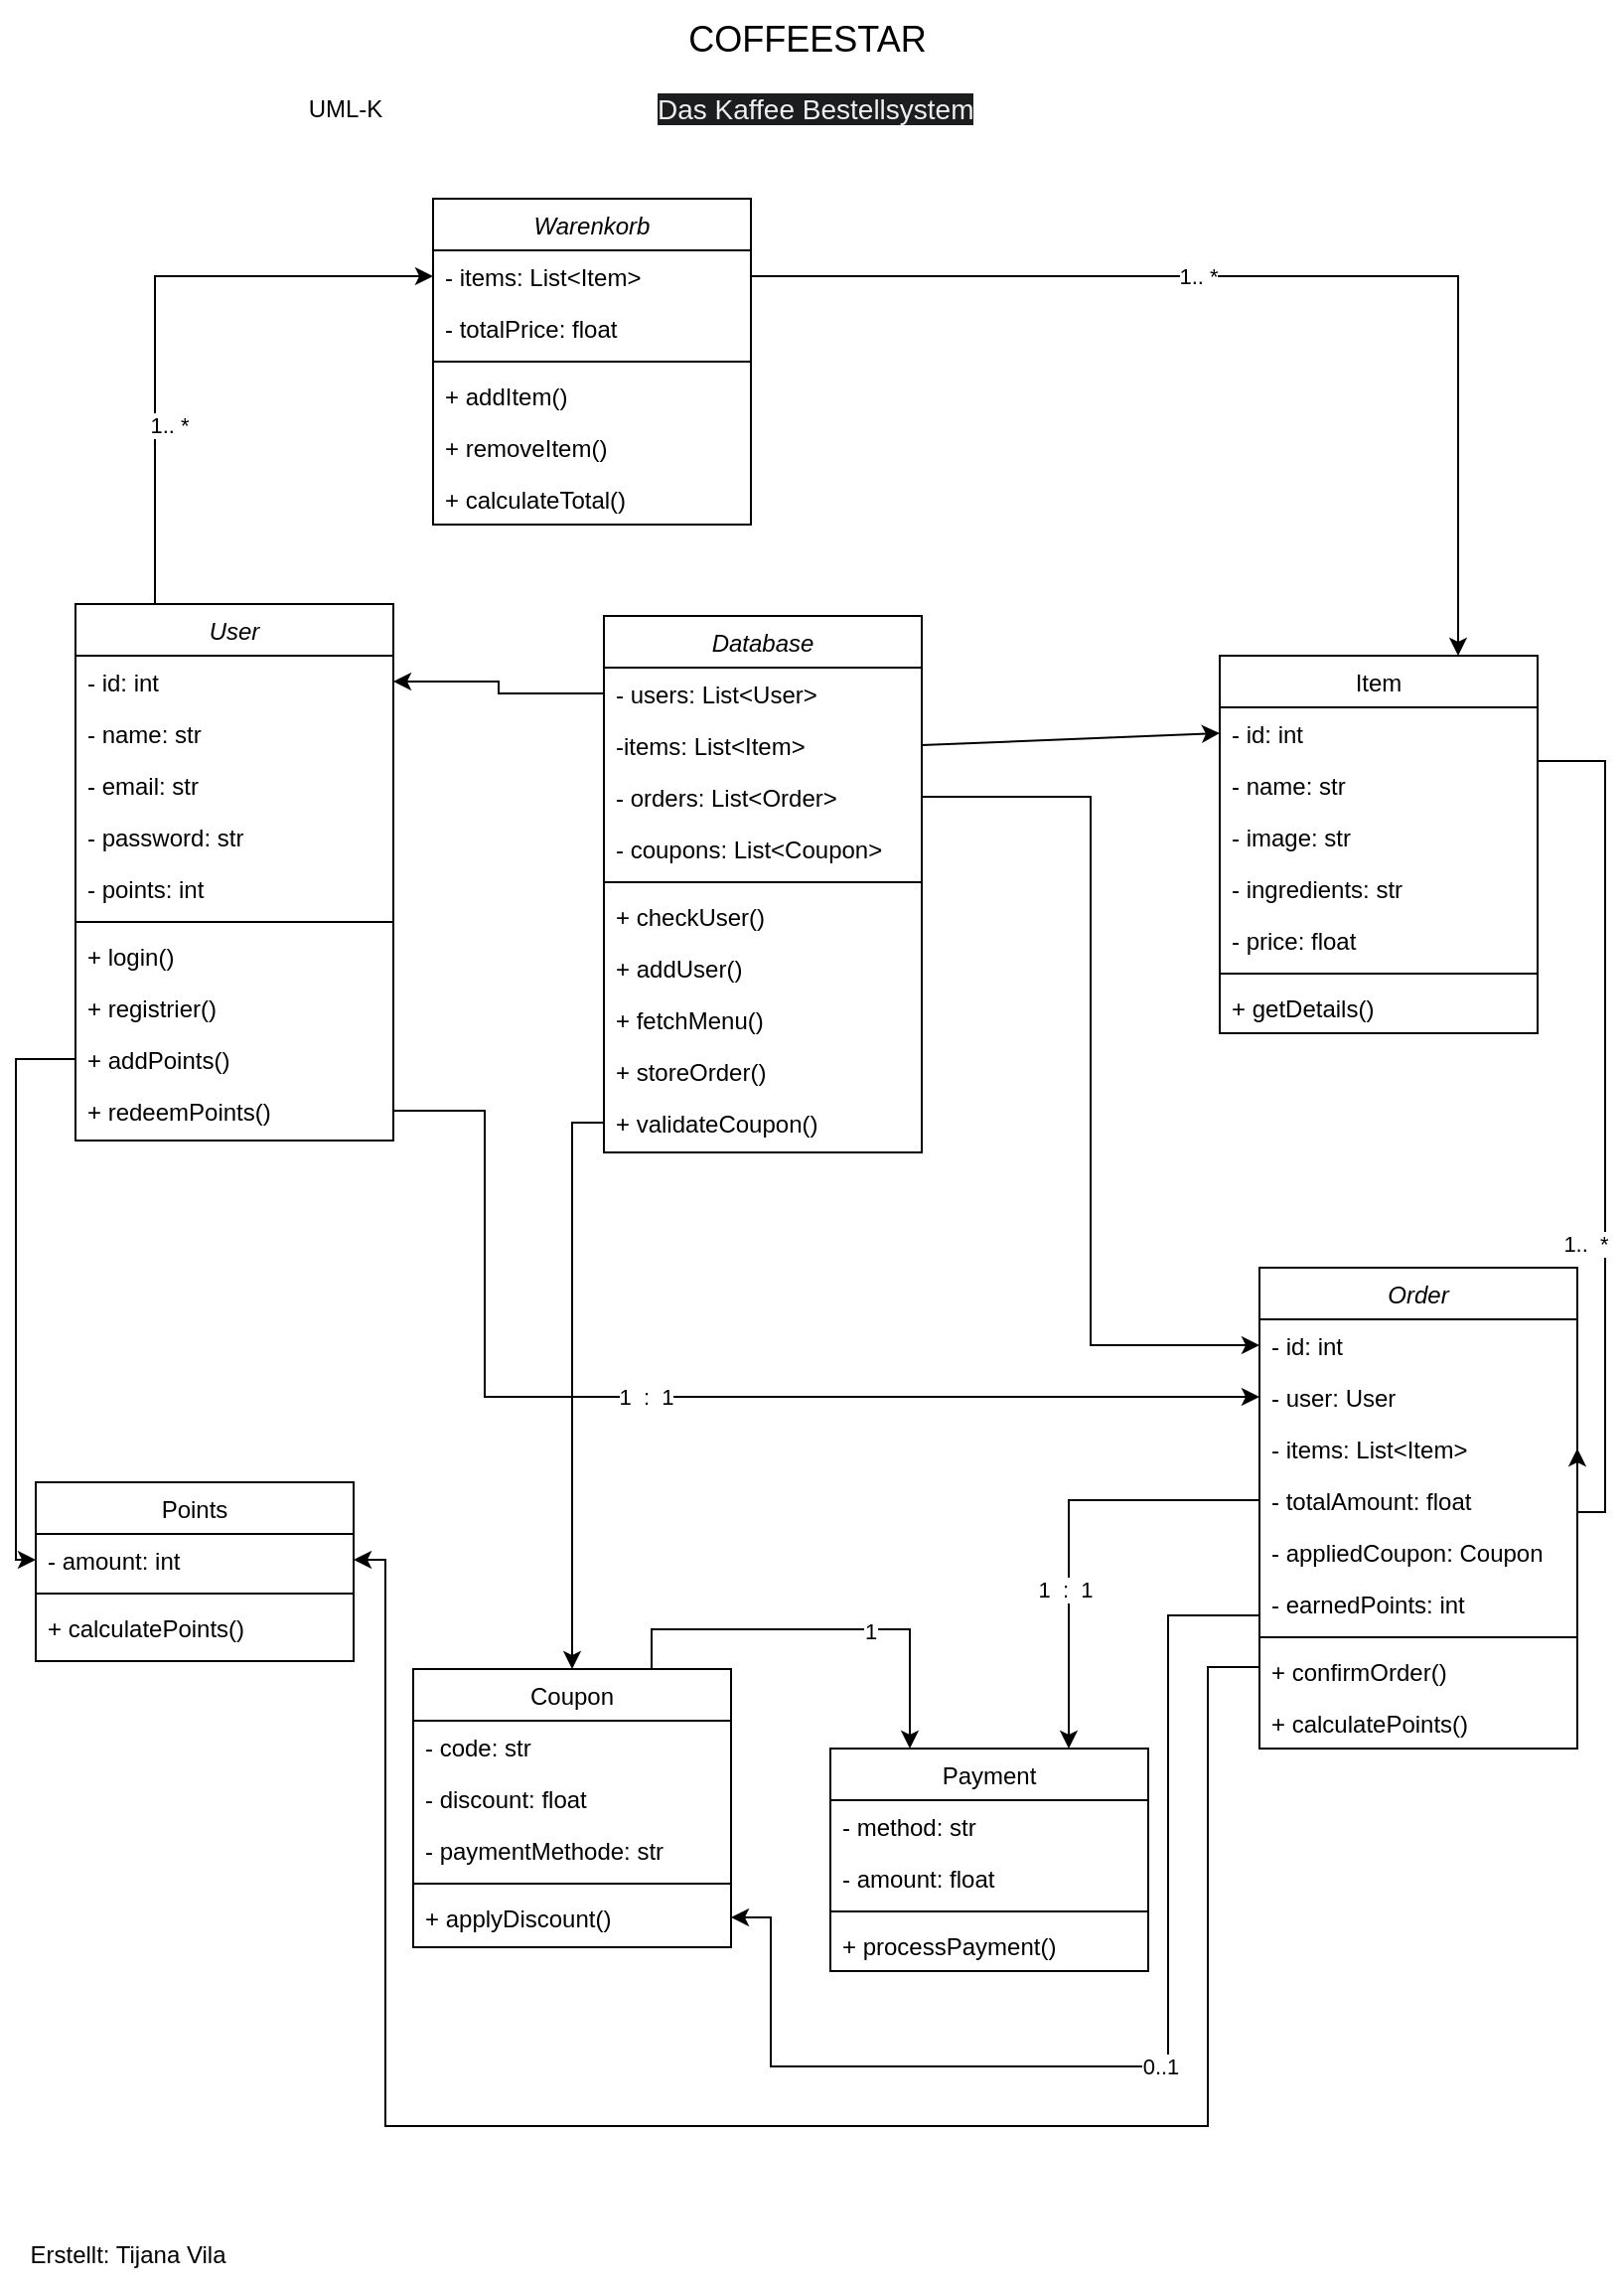 <mxfile version="24.7.8">
  <diagram id="C5RBs43oDa-KdzZeNtuy" name="Page-1">
    <mxGraphModel dx="1073" dy="820" grid="1" gridSize="10" guides="1" tooltips="1" connect="1" arrows="1" fold="1" page="1" pageScale="1" pageWidth="827" pageHeight="1169" math="0" shadow="0">
      <root>
        <mxCell id="WIyWlLk6GJQsqaUBKTNV-0" />
        <mxCell id="WIyWlLk6GJQsqaUBKTNV-1" parent="WIyWlLk6GJQsqaUBKTNV-0" />
        <mxCell id="zkfFHV4jXpPFQw0GAbJ--0" value="User" style="swimlane;fontStyle=2;align=center;verticalAlign=top;childLayout=stackLayout;horizontal=1;startSize=26;horizontalStack=0;resizeParent=1;resizeLast=0;collapsible=1;marginBottom=0;rounded=0;shadow=0;strokeWidth=1;" parent="WIyWlLk6GJQsqaUBKTNV-1" vertex="1">
          <mxGeometry x="44" y="314" width="160" height="270" as="geometry">
            <mxRectangle x="230" y="140" width="160" height="26" as="alternateBounds" />
          </mxGeometry>
        </mxCell>
        <mxCell id="zkfFHV4jXpPFQw0GAbJ--1" value="- id: int" style="text;align=left;verticalAlign=top;spacingLeft=4;spacingRight=4;overflow=hidden;rotatable=0;points=[[0,0.5],[1,0.5]];portConstraint=eastwest;" parent="zkfFHV4jXpPFQw0GAbJ--0" vertex="1">
          <mxGeometry y="26" width="160" height="26" as="geometry" />
        </mxCell>
        <mxCell id="zkfFHV4jXpPFQw0GAbJ--2" value="- name: str" style="text;align=left;verticalAlign=top;spacingLeft=4;spacingRight=4;overflow=hidden;rotatable=0;points=[[0,0.5],[1,0.5]];portConstraint=eastwest;rounded=0;shadow=0;html=0;" parent="zkfFHV4jXpPFQw0GAbJ--0" vertex="1">
          <mxGeometry y="52" width="160" height="26" as="geometry" />
        </mxCell>
        <mxCell id="J_DiiJBiAjk8eG_bV_mD-0" value="- email: str" style="text;align=left;verticalAlign=top;spacingLeft=4;spacingRight=4;overflow=hidden;rotatable=0;points=[[0,0.5],[1,0.5]];portConstraint=eastwest;rounded=0;shadow=0;html=0;" parent="zkfFHV4jXpPFQw0GAbJ--0" vertex="1">
          <mxGeometry y="78" width="160" height="26" as="geometry" />
        </mxCell>
        <mxCell id="J_DiiJBiAjk8eG_bV_mD-1" value="- password: str" style="text;align=left;verticalAlign=top;spacingLeft=4;spacingRight=4;overflow=hidden;rotatable=0;points=[[0,0.5],[1,0.5]];portConstraint=eastwest;rounded=0;shadow=0;html=0;" parent="zkfFHV4jXpPFQw0GAbJ--0" vertex="1">
          <mxGeometry y="104" width="160" height="26" as="geometry" />
        </mxCell>
        <mxCell id="zkfFHV4jXpPFQw0GAbJ--3" value="- points: int" style="text;align=left;verticalAlign=top;spacingLeft=4;spacingRight=4;overflow=hidden;rotatable=0;points=[[0,0.5],[1,0.5]];portConstraint=eastwest;rounded=0;shadow=0;html=0;" parent="zkfFHV4jXpPFQw0GAbJ--0" vertex="1">
          <mxGeometry y="130" width="160" height="26" as="geometry" />
        </mxCell>
        <mxCell id="zkfFHV4jXpPFQw0GAbJ--4" value="" style="line;html=1;strokeWidth=1;align=left;verticalAlign=middle;spacingTop=-1;spacingLeft=3;spacingRight=3;rotatable=0;labelPosition=right;points=[];portConstraint=eastwest;" parent="zkfFHV4jXpPFQw0GAbJ--0" vertex="1">
          <mxGeometry y="156" width="160" height="8" as="geometry" />
        </mxCell>
        <mxCell id="zkfFHV4jXpPFQw0GAbJ--5" value="+ login()" style="text;align=left;verticalAlign=top;spacingLeft=4;spacingRight=4;overflow=hidden;rotatable=0;points=[[0,0.5],[1,0.5]];portConstraint=eastwest;" parent="zkfFHV4jXpPFQw0GAbJ--0" vertex="1">
          <mxGeometry y="164" width="160" height="26" as="geometry" />
        </mxCell>
        <mxCell id="J_DiiJBiAjk8eG_bV_mD-2" value="+ registrier()" style="text;align=left;verticalAlign=top;spacingLeft=4;spacingRight=4;overflow=hidden;rotatable=0;points=[[0,0.5],[1,0.5]];portConstraint=eastwest;" parent="zkfFHV4jXpPFQw0GAbJ--0" vertex="1">
          <mxGeometry y="190" width="160" height="26" as="geometry" />
        </mxCell>
        <mxCell id="J_DiiJBiAjk8eG_bV_mD-4" value="+ addPoints()" style="text;align=left;verticalAlign=top;spacingLeft=4;spacingRight=4;overflow=hidden;rotatable=0;points=[[0,0.5],[1,0.5]];portConstraint=eastwest;" parent="zkfFHV4jXpPFQw0GAbJ--0" vertex="1">
          <mxGeometry y="216" width="160" height="26" as="geometry" />
        </mxCell>
        <mxCell id="J_DiiJBiAjk8eG_bV_mD-3" value="+ redeemPoints()" style="text;align=left;verticalAlign=top;spacingLeft=4;spacingRight=4;overflow=hidden;rotatable=0;points=[[0,0.5],[1,0.5]];portConstraint=eastwest;" parent="zkfFHV4jXpPFQw0GAbJ--0" vertex="1">
          <mxGeometry y="242" width="160" height="26" as="geometry" />
        </mxCell>
        <mxCell id="zkfFHV4jXpPFQw0GAbJ--17" value="Item" style="swimlane;fontStyle=0;align=center;verticalAlign=top;childLayout=stackLayout;horizontal=1;startSize=26;horizontalStack=0;resizeParent=1;resizeLast=0;collapsible=1;marginBottom=0;rounded=0;shadow=0;strokeWidth=1;" parent="WIyWlLk6GJQsqaUBKTNV-1" vertex="1">
          <mxGeometry x="620" y="340" width="160" height="190" as="geometry">
            <mxRectangle x="550" y="140" width="160" height="26" as="alternateBounds" />
          </mxGeometry>
        </mxCell>
        <mxCell id="J_DiiJBiAjk8eG_bV_mD-5" value="- id: int" style="text;align=left;verticalAlign=top;spacingLeft=4;spacingRight=4;overflow=hidden;rotatable=0;points=[[0,0.5],[1,0.5]];portConstraint=eastwest;" parent="zkfFHV4jXpPFQw0GAbJ--17" vertex="1">
          <mxGeometry y="26" width="160" height="26" as="geometry" />
        </mxCell>
        <mxCell id="J_DiiJBiAjk8eG_bV_mD-6" value="- name: str" style="text;align=left;verticalAlign=top;spacingLeft=4;spacingRight=4;overflow=hidden;rotatable=0;points=[[0,0.5],[1,0.5]];portConstraint=eastwest;rounded=0;shadow=0;html=0;" parent="zkfFHV4jXpPFQw0GAbJ--17" vertex="1">
          <mxGeometry y="52" width="160" height="26" as="geometry" />
        </mxCell>
        <mxCell id="zkfFHV4jXpPFQw0GAbJ--19" value="- image: str" style="text;align=left;verticalAlign=top;spacingLeft=4;spacingRight=4;overflow=hidden;rotatable=0;points=[[0,0.5],[1,0.5]];portConstraint=eastwest;rounded=0;shadow=0;html=0;" parent="zkfFHV4jXpPFQw0GAbJ--17" vertex="1">
          <mxGeometry y="78" width="160" height="26" as="geometry" />
        </mxCell>
        <mxCell id="zkfFHV4jXpPFQw0GAbJ--20" value="- ingredients: str" style="text;align=left;verticalAlign=top;spacingLeft=4;spacingRight=4;overflow=hidden;rotatable=0;points=[[0,0.5],[1,0.5]];portConstraint=eastwest;rounded=0;shadow=0;html=0;" parent="zkfFHV4jXpPFQw0GAbJ--17" vertex="1">
          <mxGeometry y="104" width="160" height="26" as="geometry" />
        </mxCell>
        <mxCell id="zkfFHV4jXpPFQw0GAbJ--22" value="- price: float" style="text;align=left;verticalAlign=top;spacingLeft=4;spacingRight=4;overflow=hidden;rotatable=0;points=[[0,0.5],[1,0.5]];portConstraint=eastwest;rounded=0;shadow=0;html=0;" parent="zkfFHV4jXpPFQw0GAbJ--17" vertex="1">
          <mxGeometry y="130" width="160" height="26" as="geometry" />
        </mxCell>
        <mxCell id="zkfFHV4jXpPFQw0GAbJ--23" value="" style="line;html=1;strokeWidth=1;align=left;verticalAlign=middle;spacingTop=-1;spacingLeft=3;spacingRight=3;rotatable=0;labelPosition=right;points=[];portConstraint=eastwest;" parent="zkfFHV4jXpPFQw0GAbJ--17" vertex="1">
          <mxGeometry y="156" width="160" height="8" as="geometry" />
        </mxCell>
        <mxCell id="zkfFHV4jXpPFQw0GAbJ--25" value="+ getDetails()" style="text;align=left;verticalAlign=top;spacingLeft=4;spacingRight=4;overflow=hidden;rotatable=0;points=[[0,0.5],[1,0.5]];portConstraint=eastwest;" parent="zkfFHV4jXpPFQw0GAbJ--17" vertex="1">
          <mxGeometry y="164" width="160" height="26" as="geometry" />
        </mxCell>
        <mxCell id="J_DiiJBiAjk8eG_bV_mD-66" style="edgeStyle=orthogonalEdgeStyle;rounded=0;orthogonalLoop=1;jettySize=auto;html=1;exitX=1;exitY=0.5;exitDx=0;exitDy=0;entryX=0.75;entryY=0;entryDx=0;entryDy=0;" parent="WIyWlLk6GJQsqaUBKTNV-1" source="J_DiiJBiAjk8eG_bV_mD-8" target="zkfFHV4jXpPFQw0GAbJ--17" edge="1">
          <mxGeometry relative="1" as="geometry" />
        </mxCell>
        <mxCell id="J_DiiJBiAjk8eG_bV_mD-67" value="1.. *" style="edgeLabel;html=1;align=center;verticalAlign=middle;resizable=0;points=[];" parent="J_DiiJBiAjk8eG_bV_mD-66" vertex="1" connectable="0">
          <mxGeometry x="-0.28" relative="1" as="geometry">
            <mxPoint x="28" as="offset" />
          </mxGeometry>
        </mxCell>
        <mxCell id="J_DiiJBiAjk8eG_bV_mD-7" value="Warenkorb" style="swimlane;fontStyle=2;align=center;verticalAlign=top;childLayout=stackLayout;horizontal=1;startSize=26;horizontalStack=0;resizeParent=1;resizeLast=0;collapsible=1;marginBottom=0;rounded=0;shadow=0;strokeWidth=1;" parent="WIyWlLk6GJQsqaUBKTNV-1" vertex="1">
          <mxGeometry x="224" y="110" width="160" height="164" as="geometry">
            <mxRectangle x="230" y="140" width="160" height="26" as="alternateBounds" />
          </mxGeometry>
        </mxCell>
        <mxCell id="J_DiiJBiAjk8eG_bV_mD-8" value="- items: List&lt;Item&gt;" style="text;align=left;verticalAlign=top;spacingLeft=4;spacingRight=4;overflow=hidden;rotatable=0;points=[[0,0.5],[1,0.5]];portConstraint=eastwest;" parent="J_DiiJBiAjk8eG_bV_mD-7" vertex="1">
          <mxGeometry y="26" width="160" height="26" as="geometry" />
        </mxCell>
        <mxCell id="J_DiiJBiAjk8eG_bV_mD-9" value="- totalPrice: float" style="text;align=left;verticalAlign=top;spacingLeft=4;spacingRight=4;overflow=hidden;rotatable=0;points=[[0,0.5],[1,0.5]];portConstraint=eastwest;rounded=0;shadow=0;html=0;" parent="J_DiiJBiAjk8eG_bV_mD-7" vertex="1">
          <mxGeometry y="52" width="160" height="26" as="geometry" />
        </mxCell>
        <mxCell id="J_DiiJBiAjk8eG_bV_mD-13" value="" style="line;html=1;strokeWidth=1;align=left;verticalAlign=middle;spacingTop=-1;spacingLeft=3;spacingRight=3;rotatable=0;labelPosition=right;points=[];portConstraint=eastwest;" parent="J_DiiJBiAjk8eG_bV_mD-7" vertex="1">
          <mxGeometry y="78" width="160" height="8" as="geometry" />
        </mxCell>
        <mxCell id="J_DiiJBiAjk8eG_bV_mD-14" value="+ addItem()" style="text;align=left;verticalAlign=top;spacingLeft=4;spacingRight=4;overflow=hidden;rotatable=0;points=[[0,0.5],[1,0.5]];portConstraint=eastwest;" parent="J_DiiJBiAjk8eG_bV_mD-7" vertex="1">
          <mxGeometry y="86" width="160" height="26" as="geometry" />
        </mxCell>
        <mxCell id="J_DiiJBiAjk8eG_bV_mD-15" value="+ removeItem()" style="text;align=left;verticalAlign=top;spacingLeft=4;spacingRight=4;overflow=hidden;rotatable=0;points=[[0,0.5],[1,0.5]];portConstraint=eastwest;" parent="J_DiiJBiAjk8eG_bV_mD-7" vertex="1">
          <mxGeometry y="112" width="160" height="26" as="geometry" />
        </mxCell>
        <mxCell id="J_DiiJBiAjk8eG_bV_mD-16" value="+ calculateTotal()" style="text;align=left;verticalAlign=top;spacingLeft=4;spacingRight=4;overflow=hidden;rotatable=0;points=[[0,0.5],[1,0.5]];portConstraint=eastwest;" parent="J_DiiJBiAjk8eG_bV_mD-7" vertex="1">
          <mxGeometry y="138" width="160" height="26" as="geometry" />
        </mxCell>
        <mxCell id="J_DiiJBiAjk8eG_bV_mD-82" style="edgeStyle=orthogonalEdgeStyle;rounded=0;orthogonalLoop=1;jettySize=auto;html=1;exitX=0;exitY=0.5;exitDx=0;exitDy=0;entryX=1;entryY=0.5;entryDx=0;entryDy=0;" parent="WIyWlLk6GJQsqaUBKTNV-1" source="J_DiiJBiAjk8eG_bV_mD-19" target="zkfFHV4jXpPFQw0GAbJ--1" edge="1">
          <mxGeometry relative="1" as="geometry" />
        </mxCell>
        <mxCell id="J_DiiJBiAjk8eG_bV_mD-84" style="rounded=0;orthogonalLoop=1;jettySize=auto;html=1;exitX=1;exitY=0.5;exitDx=0;exitDy=0;entryX=0;entryY=0.5;entryDx=0;entryDy=0;" parent="WIyWlLk6GJQsqaUBKTNV-1" source="J_DiiJBiAjk8eG_bV_mD-20" target="J_DiiJBiAjk8eG_bV_mD-5" edge="1">
          <mxGeometry relative="1" as="geometry" />
        </mxCell>
        <mxCell id="J_DiiJBiAjk8eG_bV_mD-86" style="edgeStyle=orthogonalEdgeStyle;rounded=0;orthogonalLoop=1;jettySize=auto;html=1;exitX=0;exitY=0.5;exitDx=0;exitDy=0;entryX=0.5;entryY=0;entryDx=0;entryDy=0;" parent="WIyWlLk6GJQsqaUBKTNV-1" source="J_DiiJBiAjk8eG_bV_mD-62" target="J_DiiJBiAjk8eG_bV_mD-30" edge="1">
          <mxGeometry relative="1" as="geometry">
            <Array as="points">
              <mxPoint x="294" y="575" />
            </Array>
          </mxGeometry>
        </mxCell>
        <mxCell id="J_DiiJBiAjk8eG_bV_mD-18" value="Database" style="swimlane;fontStyle=2;align=center;verticalAlign=top;childLayout=stackLayout;horizontal=1;startSize=26;horizontalStack=0;resizeParent=1;resizeLast=0;collapsible=1;marginBottom=0;rounded=0;shadow=0;strokeWidth=1;" parent="WIyWlLk6GJQsqaUBKTNV-1" vertex="1">
          <mxGeometry x="310" y="320" width="160" height="270" as="geometry">
            <mxRectangle x="230" y="140" width="160" height="26" as="alternateBounds" />
          </mxGeometry>
        </mxCell>
        <mxCell id="J_DiiJBiAjk8eG_bV_mD-19" value="- users: List&lt;User&gt;" style="text;align=left;verticalAlign=top;spacingLeft=4;spacingRight=4;overflow=hidden;rotatable=0;points=[[0,0.5],[1,0.5]];portConstraint=eastwest;" parent="J_DiiJBiAjk8eG_bV_mD-18" vertex="1">
          <mxGeometry y="26" width="160" height="26" as="geometry" />
        </mxCell>
        <mxCell id="J_DiiJBiAjk8eG_bV_mD-20" value="-items: List&lt;Item&gt;" style="text;align=left;verticalAlign=top;spacingLeft=4;spacingRight=4;overflow=hidden;rotatable=0;points=[[0,0.5],[1,0.5]];portConstraint=eastwest;rounded=0;shadow=0;html=0;" parent="J_DiiJBiAjk8eG_bV_mD-18" vertex="1">
          <mxGeometry y="52" width="160" height="26" as="geometry" />
        </mxCell>
        <mxCell id="J_DiiJBiAjk8eG_bV_mD-59" value="- orders: List&lt;Order&gt;" style="text;align=left;verticalAlign=top;spacingLeft=4;spacingRight=4;overflow=hidden;rotatable=0;points=[[0,0.5],[1,0.5]];portConstraint=eastwest;" parent="J_DiiJBiAjk8eG_bV_mD-18" vertex="1">
          <mxGeometry y="78" width="160" height="26" as="geometry" />
        </mxCell>
        <mxCell id="J_DiiJBiAjk8eG_bV_mD-29" value="- coupons: List&lt;Coupon&gt;" style="text;align=left;verticalAlign=top;spacingLeft=4;spacingRight=4;overflow=hidden;rotatable=0;points=[[0,0.5],[1,0.5]];portConstraint=eastwest;" parent="J_DiiJBiAjk8eG_bV_mD-18" vertex="1">
          <mxGeometry y="104" width="160" height="26" as="geometry" />
        </mxCell>
        <mxCell id="J_DiiJBiAjk8eG_bV_mD-24" value="" style="line;html=1;strokeWidth=1;align=left;verticalAlign=middle;spacingTop=-1;spacingLeft=3;spacingRight=3;rotatable=0;labelPosition=right;points=[];portConstraint=eastwest;" parent="J_DiiJBiAjk8eG_bV_mD-18" vertex="1">
          <mxGeometry y="130" width="160" height="8" as="geometry" />
        </mxCell>
        <mxCell id="J_DiiJBiAjk8eG_bV_mD-25" value="+ checkUser()" style="text;align=left;verticalAlign=top;spacingLeft=4;spacingRight=4;overflow=hidden;rotatable=0;points=[[0,0.5],[1,0.5]];portConstraint=eastwest;" parent="J_DiiJBiAjk8eG_bV_mD-18" vertex="1">
          <mxGeometry y="138" width="160" height="26" as="geometry" />
        </mxCell>
        <mxCell id="J_DiiJBiAjk8eG_bV_mD-26" value="+ addUser()" style="text;align=left;verticalAlign=top;spacingLeft=4;spacingRight=4;overflow=hidden;rotatable=0;points=[[0,0.5],[1,0.5]];portConstraint=eastwest;" parent="J_DiiJBiAjk8eG_bV_mD-18" vertex="1">
          <mxGeometry y="164" width="160" height="26" as="geometry" />
        </mxCell>
        <mxCell id="J_DiiJBiAjk8eG_bV_mD-60" value="+ fetchMenu()" style="text;align=left;verticalAlign=top;spacingLeft=4;spacingRight=4;overflow=hidden;rotatable=0;points=[[0,0.5],[1,0.5]];portConstraint=eastwest;" parent="J_DiiJBiAjk8eG_bV_mD-18" vertex="1">
          <mxGeometry y="190" width="160" height="26" as="geometry" />
        </mxCell>
        <mxCell id="J_DiiJBiAjk8eG_bV_mD-61" value="+ storeOrder()" style="text;align=left;verticalAlign=top;spacingLeft=4;spacingRight=4;overflow=hidden;rotatable=0;points=[[0,0.5],[1,0.5]];portConstraint=eastwest;" parent="J_DiiJBiAjk8eG_bV_mD-18" vertex="1">
          <mxGeometry y="216" width="160" height="26" as="geometry" />
        </mxCell>
        <mxCell id="J_DiiJBiAjk8eG_bV_mD-62" value="+ validateCoupon()" style="text;align=left;verticalAlign=top;spacingLeft=4;spacingRight=4;overflow=hidden;rotatable=0;points=[[0,0.5],[1,0.5]];portConstraint=eastwest;" parent="J_DiiJBiAjk8eG_bV_mD-18" vertex="1">
          <mxGeometry y="242" width="160" height="26" as="geometry" />
        </mxCell>
        <mxCell id="J_DiiJBiAjk8eG_bV_mD-72" style="edgeStyle=orthogonalEdgeStyle;rounded=0;orthogonalLoop=1;jettySize=auto;html=1;exitX=0.75;exitY=0;exitDx=0;exitDy=0;entryX=0.25;entryY=0;entryDx=0;entryDy=0;" parent="WIyWlLk6GJQsqaUBKTNV-1" source="J_DiiJBiAjk8eG_bV_mD-30" target="J_DiiJBiAjk8eG_bV_mD-38" edge="1">
          <mxGeometry relative="1" as="geometry" />
        </mxCell>
        <mxCell id="J_DiiJBiAjk8eG_bV_mD-73" value="1" style="edgeLabel;html=1;align=center;verticalAlign=middle;resizable=0;points=[];" parent="J_DiiJBiAjk8eG_bV_mD-72" vertex="1" connectable="0">
          <mxGeometry x="0.232" y="-1" relative="1" as="geometry">
            <mxPoint as="offset" />
          </mxGeometry>
        </mxCell>
        <mxCell id="J_DiiJBiAjk8eG_bV_mD-30" value="Coupon" style="swimlane;fontStyle=0;align=center;verticalAlign=top;childLayout=stackLayout;horizontal=1;startSize=26;horizontalStack=0;resizeParent=1;resizeLast=0;collapsible=1;marginBottom=0;rounded=0;shadow=0;strokeWidth=1;" parent="WIyWlLk6GJQsqaUBKTNV-1" vertex="1">
          <mxGeometry x="214" y="850" width="160" height="140" as="geometry">
            <mxRectangle x="550" y="140" width="160" height="26" as="alternateBounds" />
          </mxGeometry>
        </mxCell>
        <mxCell id="J_DiiJBiAjk8eG_bV_mD-32" value="- code: str" style="text;align=left;verticalAlign=top;spacingLeft=4;spacingRight=4;overflow=hidden;rotatable=0;points=[[0,0.5],[1,0.5]];portConstraint=eastwest;rounded=0;shadow=0;html=0;" parent="J_DiiJBiAjk8eG_bV_mD-30" vertex="1">
          <mxGeometry y="26" width="160" height="26" as="geometry" />
        </mxCell>
        <mxCell id="J_DiiJBiAjk8eG_bV_mD-33" value="- discount: float" style="text;align=left;verticalAlign=top;spacingLeft=4;spacingRight=4;overflow=hidden;rotatable=0;points=[[0,0.5],[1,0.5]];portConstraint=eastwest;rounded=0;shadow=0;html=0;" parent="J_DiiJBiAjk8eG_bV_mD-30" vertex="1">
          <mxGeometry y="52" width="160" height="26" as="geometry" />
        </mxCell>
        <mxCell id="J_DiiJBiAjk8eG_bV_mD-34" value="- paymentMethode: str" style="text;align=left;verticalAlign=top;spacingLeft=4;spacingRight=4;overflow=hidden;rotatable=0;points=[[0,0.5],[1,0.5]];portConstraint=eastwest;rounded=0;shadow=0;html=0;" parent="J_DiiJBiAjk8eG_bV_mD-30" vertex="1">
          <mxGeometry y="78" width="160" height="26" as="geometry" />
        </mxCell>
        <mxCell id="J_DiiJBiAjk8eG_bV_mD-36" value="" style="line;html=1;strokeWidth=1;align=left;verticalAlign=middle;spacingTop=-1;spacingLeft=3;spacingRight=3;rotatable=0;labelPosition=right;points=[];portConstraint=eastwest;" parent="J_DiiJBiAjk8eG_bV_mD-30" vertex="1">
          <mxGeometry y="104" width="160" height="8" as="geometry" />
        </mxCell>
        <mxCell id="J_DiiJBiAjk8eG_bV_mD-37" value="+ applyDiscount()" style="text;align=left;verticalAlign=top;spacingLeft=4;spacingRight=4;overflow=hidden;rotatable=0;points=[[0,0.5],[1,0.5]];portConstraint=eastwest;" parent="J_DiiJBiAjk8eG_bV_mD-30" vertex="1">
          <mxGeometry y="112" width="160" height="26" as="geometry" />
        </mxCell>
        <mxCell id="J_DiiJBiAjk8eG_bV_mD-38" value="Payment" style="swimlane;fontStyle=0;align=center;verticalAlign=top;childLayout=stackLayout;horizontal=1;startSize=26;horizontalStack=0;resizeParent=1;resizeLast=0;collapsible=1;marginBottom=0;rounded=0;shadow=0;strokeWidth=1;" parent="WIyWlLk6GJQsqaUBKTNV-1" vertex="1">
          <mxGeometry x="424" y="890" width="160" height="112" as="geometry">
            <mxRectangle x="550" y="140" width="160" height="26" as="alternateBounds" />
          </mxGeometry>
        </mxCell>
        <mxCell id="J_DiiJBiAjk8eG_bV_mD-39" value="- method: str" style="text;align=left;verticalAlign=top;spacingLeft=4;spacingRight=4;overflow=hidden;rotatable=0;points=[[0,0.5],[1,0.5]];portConstraint=eastwest;rounded=0;shadow=0;html=0;" parent="J_DiiJBiAjk8eG_bV_mD-38" vertex="1">
          <mxGeometry y="26" width="160" height="26" as="geometry" />
        </mxCell>
        <mxCell id="J_DiiJBiAjk8eG_bV_mD-40" value="- amount: float" style="text;align=left;verticalAlign=top;spacingLeft=4;spacingRight=4;overflow=hidden;rotatable=0;points=[[0,0.5],[1,0.5]];portConstraint=eastwest;rounded=0;shadow=0;html=0;" parent="J_DiiJBiAjk8eG_bV_mD-38" vertex="1">
          <mxGeometry y="52" width="160" height="26" as="geometry" />
        </mxCell>
        <mxCell id="J_DiiJBiAjk8eG_bV_mD-42" value="" style="line;html=1;strokeWidth=1;align=left;verticalAlign=middle;spacingTop=-1;spacingLeft=3;spacingRight=3;rotatable=0;labelPosition=right;points=[];portConstraint=eastwest;" parent="J_DiiJBiAjk8eG_bV_mD-38" vertex="1">
          <mxGeometry y="78" width="160" height="8" as="geometry" />
        </mxCell>
        <mxCell id="J_DiiJBiAjk8eG_bV_mD-43" value="+ processPayment()" style="text;align=left;verticalAlign=top;spacingLeft=4;spacingRight=4;overflow=hidden;rotatable=0;points=[[0,0.5],[1,0.5]];portConstraint=eastwest;" parent="J_DiiJBiAjk8eG_bV_mD-38" vertex="1">
          <mxGeometry y="86" width="160" height="26" as="geometry" />
        </mxCell>
        <mxCell id="J_DiiJBiAjk8eG_bV_mD-70" style="rounded=0;orthogonalLoop=1;jettySize=auto;html=1;exitX=0;exitY=0.5;exitDx=0;exitDy=0;entryX=1;entryY=0.5;entryDx=0;entryDy=0;edgeStyle=orthogonalEdgeStyle;" parent="WIyWlLk6GJQsqaUBKTNV-1" source="J_DiiJBiAjk8eG_bV_mD-58" target="J_DiiJBiAjk8eG_bV_mD-37" edge="1">
          <mxGeometry relative="1" as="geometry">
            <Array as="points">
              <mxPoint x="594" y="823" />
              <mxPoint x="594" y="1050" />
              <mxPoint x="394" y="1050" />
              <mxPoint x="394" y="975" />
            </Array>
          </mxGeometry>
        </mxCell>
        <mxCell id="J_DiiJBiAjk8eG_bV_mD-71" value="0..1" style="edgeLabel;html=1;align=center;verticalAlign=middle;resizable=0;points=[];" parent="J_DiiJBiAjk8eG_bV_mD-70" vertex="1" connectable="0">
          <mxGeometry x="0.03" relative="1" as="geometry">
            <mxPoint as="offset" />
          </mxGeometry>
        </mxCell>
        <mxCell id="J_DiiJBiAjk8eG_bV_mD-80" style="edgeStyle=orthogonalEdgeStyle;rounded=0;orthogonalLoop=1;jettySize=auto;html=1;exitX=0;exitY=0.5;exitDx=0;exitDy=0;entryX=0.75;entryY=0;entryDx=0;entryDy=0;" parent="WIyWlLk6GJQsqaUBKTNV-1" source="J_DiiJBiAjk8eG_bV_mD-56" target="J_DiiJBiAjk8eG_bV_mD-38" edge="1">
          <mxGeometry relative="1" as="geometry" />
        </mxCell>
        <mxCell id="J_DiiJBiAjk8eG_bV_mD-81" value="1&amp;nbsp; :&amp;nbsp; 1" style="edgeLabel;html=1;align=center;verticalAlign=middle;resizable=0;points=[];" parent="J_DiiJBiAjk8eG_bV_mD-80" vertex="1" connectable="0">
          <mxGeometry x="0.274" y="-2" relative="1" as="geometry">
            <mxPoint as="offset" />
          </mxGeometry>
        </mxCell>
        <mxCell id="J_DiiJBiAjk8eG_bV_mD-44" value="Order" style="swimlane;fontStyle=2;align=center;verticalAlign=top;childLayout=stackLayout;horizontal=1;startSize=26;horizontalStack=0;resizeParent=1;resizeLast=0;collapsible=1;marginBottom=0;rounded=0;shadow=0;strokeWidth=1;" parent="WIyWlLk6GJQsqaUBKTNV-1" vertex="1">
          <mxGeometry x="640" y="648" width="160" height="242" as="geometry">
            <mxRectangle x="230" y="140" width="160" height="26" as="alternateBounds" />
          </mxGeometry>
        </mxCell>
        <mxCell id="J_DiiJBiAjk8eG_bV_mD-45" value="- id: int" style="text;align=left;verticalAlign=top;spacingLeft=4;spacingRight=4;overflow=hidden;rotatable=0;points=[[0,0.5],[1,0.5]];portConstraint=eastwest;" parent="J_DiiJBiAjk8eG_bV_mD-44" vertex="1">
          <mxGeometry y="26" width="160" height="26" as="geometry" />
        </mxCell>
        <mxCell id="J_DiiJBiAjk8eG_bV_mD-46" value="- user: User" style="text;align=left;verticalAlign=top;spacingLeft=4;spacingRight=4;overflow=hidden;rotatable=0;points=[[0,0.5],[1,0.5]];portConstraint=eastwest;rounded=0;shadow=0;html=0;" parent="J_DiiJBiAjk8eG_bV_mD-44" vertex="1">
          <mxGeometry y="52" width="160" height="26" as="geometry" />
        </mxCell>
        <mxCell id="J_DiiJBiAjk8eG_bV_mD-55" value="- items: List&lt;Item&gt;" style="text;align=left;verticalAlign=top;spacingLeft=4;spacingRight=4;overflow=hidden;rotatable=0;points=[[0,0.5],[1,0.5]];portConstraint=eastwest;" parent="J_DiiJBiAjk8eG_bV_mD-44" vertex="1">
          <mxGeometry y="78" width="160" height="26" as="geometry" />
        </mxCell>
        <mxCell id="J_DiiJBiAjk8eG_bV_mD-56" value="- totalAmount: float" style="text;align=left;verticalAlign=top;spacingLeft=4;spacingRight=4;overflow=hidden;rotatable=0;points=[[0,0.5],[1,0.5]];portConstraint=eastwest;rounded=0;shadow=0;html=0;" parent="J_DiiJBiAjk8eG_bV_mD-44" vertex="1">
          <mxGeometry y="104" width="160" height="26" as="geometry" />
        </mxCell>
        <mxCell id="J_DiiJBiAjk8eG_bV_mD-58" value="- appliedCoupon: Coupon" style="text;align=left;verticalAlign=top;spacingLeft=4;spacingRight=4;overflow=hidden;rotatable=0;points=[[0,0.5],[1,0.5]];portConstraint=eastwest;" parent="J_DiiJBiAjk8eG_bV_mD-44" vertex="1">
          <mxGeometry y="130" width="160" height="26" as="geometry" />
        </mxCell>
        <mxCell id="J_DiiJBiAjk8eG_bV_mD-57" value="- earnedPoints: int" style="text;align=left;verticalAlign=top;spacingLeft=4;spacingRight=4;overflow=hidden;rotatable=0;points=[[0,0.5],[1,0.5]];portConstraint=eastwest;" parent="J_DiiJBiAjk8eG_bV_mD-44" vertex="1">
          <mxGeometry y="156" width="160" height="26" as="geometry" />
        </mxCell>
        <mxCell id="J_DiiJBiAjk8eG_bV_mD-50" value="" style="line;html=1;strokeWidth=1;align=left;verticalAlign=middle;spacingTop=-1;spacingLeft=3;spacingRight=3;rotatable=0;labelPosition=right;points=[];portConstraint=eastwest;" parent="J_DiiJBiAjk8eG_bV_mD-44" vertex="1">
          <mxGeometry y="182" width="160" height="8" as="geometry" />
        </mxCell>
        <mxCell id="J_DiiJBiAjk8eG_bV_mD-51" value="+ confirmOrder()" style="text;align=left;verticalAlign=top;spacingLeft=4;spacingRight=4;overflow=hidden;rotatable=0;points=[[0,0.5],[1,0.5]];portConstraint=eastwest;" parent="J_DiiJBiAjk8eG_bV_mD-44" vertex="1">
          <mxGeometry y="190" width="160" height="26" as="geometry" />
        </mxCell>
        <mxCell id="J_DiiJBiAjk8eG_bV_mD-52" value="+ calculatePoints()" style="text;align=left;verticalAlign=top;spacingLeft=4;spacingRight=4;overflow=hidden;rotatable=0;points=[[0,0.5],[1,0.5]];portConstraint=eastwest;" parent="J_DiiJBiAjk8eG_bV_mD-44" vertex="1">
          <mxGeometry y="216" width="160" height="26" as="geometry" />
        </mxCell>
        <mxCell id="J_DiiJBiAjk8eG_bV_mD-64" style="edgeStyle=orthogonalEdgeStyle;rounded=0;orthogonalLoop=1;jettySize=auto;html=1;exitX=0.25;exitY=0;exitDx=0;exitDy=0;entryX=0;entryY=0.5;entryDx=0;entryDy=0;" parent="WIyWlLk6GJQsqaUBKTNV-1" source="zkfFHV4jXpPFQw0GAbJ--0" target="J_DiiJBiAjk8eG_bV_mD-8" edge="1">
          <mxGeometry relative="1" as="geometry" />
        </mxCell>
        <mxCell id="J_DiiJBiAjk8eG_bV_mD-65" value="1.. *" style="edgeLabel;html=1;align=center;verticalAlign=middle;resizable=0;points=[];" parent="J_DiiJBiAjk8eG_bV_mD-64" vertex="1" connectable="0">
          <mxGeometry x="-0.406" y="1" relative="1" as="geometry">
            <mxPoint x="8" as="offset" />
          </mxGeometry>
        </mxCell>
        <mxCell id="J_DiiJBiAjk8eG_bV_mD-68" style="edgeStyle=orthogonalEdgeStyle;rounded=0;orthogonalLoop=1;jettySize=auto;html=1;exitX=1;exitY=0.5;exitDx=0;exitDy=0;entryX=1;entryY=0.5;entryDx=0;entryDy=0;" parent="WIyWlLk6GJQsqaUBKTNV-1" source="J_DiiJBiAjk8eG_bV_mD-5" target="J_DiiJBiAjk8eG_bV_mD-55" edge="1">
          <mxGeometry relative="1" as="geometry">
            <Array as="points">
              <mxPoint x="814" y="393" />
              <mxPoint x="814" y="771" />
            </Array>
          </mxGeometry>
        </mxCell>
        <mxCell id="J_DiiJBiAjk8eG_bV_mD-69" value="1..&amp;nbsp; *" style="edgeLabel;html=1;align=center;verticalAlign=middle;resizable=0;points=[];" parent="J_DiiJBiAjk8eG_bV_mD-68" vertex="1" connectable="0">
          <mxGeometry x="0.404" y="2" relative="1" as="geometry">
            <mxPoint x="-12" y="-41" as="offset" />
          </mxGeometry>
        </mxCell>
        <mxCell id="J_DiiJBiAjk8eG_bV_mD-76" style="rounded=0;orthogonalLoop=1;jettySize=auto;html=1;exitX=1;exitY=0.5;exitDx=0;exitDy=0;entryX=0;entryY=0.5;entryDx=0;entryDy=0;edgeStyle=orthogonalEdgeStyle;" parent="WIyWlLk6GJQsqaUBKTNV-1" source="J_DiiJBiAjk8eG_bV_mD-3" target="J_DiiJBiAjk8eG_bV_mD-46" edge="1">
          <mxGeometry relative="1" as="geometry">
            <mxPoint x="264" y="550" as="sourcePoint" />
            <mxPoint x="614" y="750" as="targetPoint" />
            <Array as="points">
              <mxPoint x="250" y="569" />
              <mxPoint x="250" y="713" />
            </Array>
          </mxGeometry>
        </mxCell>
        <mxCell id="J_DiiJBiAjk8eG_bV_mD-77" value="1&amp;nbsp; :&amp;nbsp; 1" style="edgeLabel;html=1;align=center;verticalAlign=middle;resizable=0;points=[];" parent="J_DiiJBiAjk8eG_bV_mD-76" vertex="1" connectable="0">
          <mxGeometry x="-0.065" relative="1" as="geometry">
            <mxPoint as="offset" />
          </mxGeometry>
        </mxCell>
        <mxCell id="J_DiiJBiAjk8eG_bV_mD-85" style="rounded=0;orthogonalLoop=1;jettySize=auto;html=1;exitX=1;exitY=0.5;exitDx=0;exitDy=0;entryX=0;entryY=0.5;entryDx=0;entryDy=0;edgeStyle=orthogonalEdgeStyle;" parent="WIyWlLk6GJQsqaUBKTNV-1" source="J_DiiJBiAjk8eG_bV_mD-59" target="J_DiiJBiAjk8eG_bV_mD-45" edge="1">
          <mxGeometry relative="1" as="geometry">
            <mxPoint x="614" y="690" as="targetPoint" />
          </mxGeometry>
        </mxCell>
        <mxCell id="J_DiiJBiAjk8eG_bV_mD-87" value="&lt;font style=&quot;font-size: 18px;&quot;&gt;COFFEESTAR&lt;/font&gt;" style="text;html=1;align=center;verticalAlign=middle;whiteSpace=wrap;rounded=0;" parent="WIyWlLk6GJQsqaUBKTNV-1" vertex="1">
          <mxGeometry x="260.25" y="10" width="305" height="40" as="geometry" />
        </mxCell>
        <mxCell id="J_DiiJBiAjk8eG_bV_mD-88" value="&lt;span style=&quot;color: rgb(240, 240, 240); font-family: Helvetica; font-size: 14px; font-style: normal; font-variant-ligatures: normal; font-variant-caps: normal; font-weight: 400; letter-spacing: normal; orphans: 2; text-align: center; text-indent: 0px; text-transform: none; widows: 2; word-spacing: 0px; -webkit-text-stroke-width: 0px; white-space: normal; background-color: rgb(27, 29, 30); text-decoration-thickness: initial; text-decoration-style: initial; text-decoration-color: initial; display: inline !important; float: none;&quot;&gt;Das Kaffee Bestellsystem&lt;/span&gt;" style="text;whiteSpace=wrap;html=1;" parent="WIyWlLk6GJQsqaUBKTNV-1" vertex="1">
          <mxGeometry x="335" y="50" width="190" height="40" as="geometry" />
        </mxCell>
        <mxCell id="J_DiiJBiAjk8eG_bV_mD-89" value="UML-K" style="text;html=1;align=center;verticalAlign=middle;whiteSpace=wrap;rounded=0;" parent="WIyWlLk6GJQsqaUBKTNV-1" vertex="1">
          <mxGeometry x="150" y="50" width="60" height="30" as="geometry" />
        </mxCell>
        <mxCell id="J_DiiJBiAjk8eG_bV_mD-90" value="Erstellt: Tijana Vila" style="text;html=1;align=center;verticalAlign=middle;resizable=0;points=[];autosize=1;strokeColor=none;fillColor=none;" parent="WIyWlLk6GJQsqaUBKTNV-1" vertex="1">
          <mxGeometry x="10" y="1130" width="120" height="30" as="geometry" />
        </mxCell>
        <mxCell id="bK7CQGLVgGHtO0NbZDao-0" value="Points" style="swimlane;fontStyle=0;align=center;verticalAlign=top;childLayout=stackLayout;horizontal=1;startSize=26;horizontalStack=0;resizeParent=1;resizeLast=0;collapsible=1;marginBottom=0;rounded=0;shadow=0;strokeWidth=1;" parent="WIyWlLk6GJQsqaUBKTNV-1" vertex="1">
          <mxGeometry x="24" y="756" width="160" height="90" as="geometry">
            <mxRectangle x="550" y="140" width="160" height="26" as="alternateBounds" />
          </mxGeometry>
        </mxCell>
        <mxCell id="bK7CQGLVgGHtO0NbZDao-1" value="- amount: int" style="text;align=left;verticalAlign=top;spacingLeft=4;spacingRight=4;overflow=hidden;rotatable=0;points=[[0,0.5],[1,0.5]];portConstraint=eastwest;rounded=0;shadow=0;html=0;" parent="bK7CQGLVgGHtO0NbZDao-0" vertex="1">
          <mxGeometry y="26" width="160" height="26" as="geometry" />
        </mxCell>
        <mxCell id="bK7CQGLVgGHtO0NbZDao-4" value="" style="line;html=1;strokeWidth=1;align=left;verticalAlign=middle;spacingTop=-1;spacingLeft=3;spacingRight=3;rotatable=0;labelPosition=right;points=[];portConstraint=eastwest;" parent="bK7CQGLVgGHtO0NbZDao-0" vertex="1">
          <mxGeometry y="52" width="160" height="8" as="geometry" />
        </mxCell>
        <mxCell id="bK7CQGLVgGHtO0NbZDao-5" value="+ calculatePoints()" style="text;align=left;verticalAlign=top;spacingLeft=4;spacingRight=4;overflow=hidden;rotatable=0;points=[[0,0.5],[1,0.5]];portConstraint=eastwest;" parent="bK7CQGLVgGHtO0NbZDao-0" vertex="1">
          <mxGeometry y="60" width="160" height="26" as="geometry" />
        </mxCell>
        <mxCell id="bK7CQGLVgGHtO0NbZDao-6" style="edgeStyle=orthogonalEdgeStyle;rounded=0;orthogonalLoop=1;jettySize=auto;html=1;exitX=0;exitY=0.5;exitDx=0;exitDy=0;entryX=1;entryY=0.5;entryDx=0;entryDy=0;" parent="WIyWlLk6GJQsqaUBKTNV-1" source="J_DiiJBiAjk8eG_bV_mD-57" target="bK7CQGLVgGHtO0NbZDao-1" edge="1">
          <mxGeometry relative="1" as="geometry">
            <Array as="points">
              <mxPoint x="614" y="849" />
              <mxPoint x="614" y="1080" />
              <mxPoint x="200" y="1080" />
              <mxPoint x="200" y="795" />
            </Array>
          </mxGeometry>
        </mxCell>
        <mxCell id="bK7CQGLVgGHtO0NbZDao-7" style="edgeStyle=orthogonalEdgeStyle;rounded=0;orthogonalLoop=1;jettySize=auto;html=1;exitX=0;exitY=0.5;exitDx=0;exitDy=0;entryX=0;entryY=0.5;entryDx=0;entryDy=0;" parent="WIyWlLk6GJQsqaUBKTNV-1" source="J_DiiJBiAjk8eG_bV_mD-4" target="bK7CQGLVgGHtO0NbZDao-1" edge="1">
          <mxGeometry relative="1" as="geometry">
            <Array as="points">
              <mxPoint x="14" y="543" />
              <mxPoint x="14" y="795" />
            </Array>
          </mxGeometry>
        </mxCell>
      </root>
    </mxGraphModel>
  </diagram>
</mxfile>

